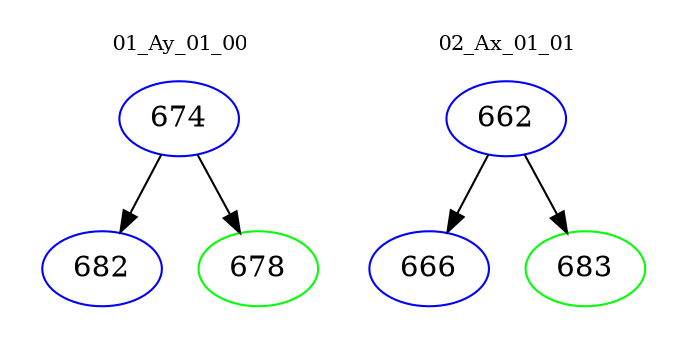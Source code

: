 digraph{
subgraph cluster_0 {
color = white
label = "01_Ay_01_00";
fontsize=10;
T0_674 [label="674", color="blue"]
T0_674 -> T0_682 [color="black"]
T0_682 [label="682", color="blue"]
T0_674 -> T0_678 [color="black"]
T0_678 [label="678", color="green"]
}
subgraph cluster_1 {
color = white
label = "02_Ax_01_01";
fontsize=10;
T1_662 [label="662", color="blue"]
T1_662 -> T1_666 [color="black"]
T1_666 [label="666", color="blue"]
T1_662 -> T1_683 [color="black"]
T1_683 [label="683", color="green"]
}
}
